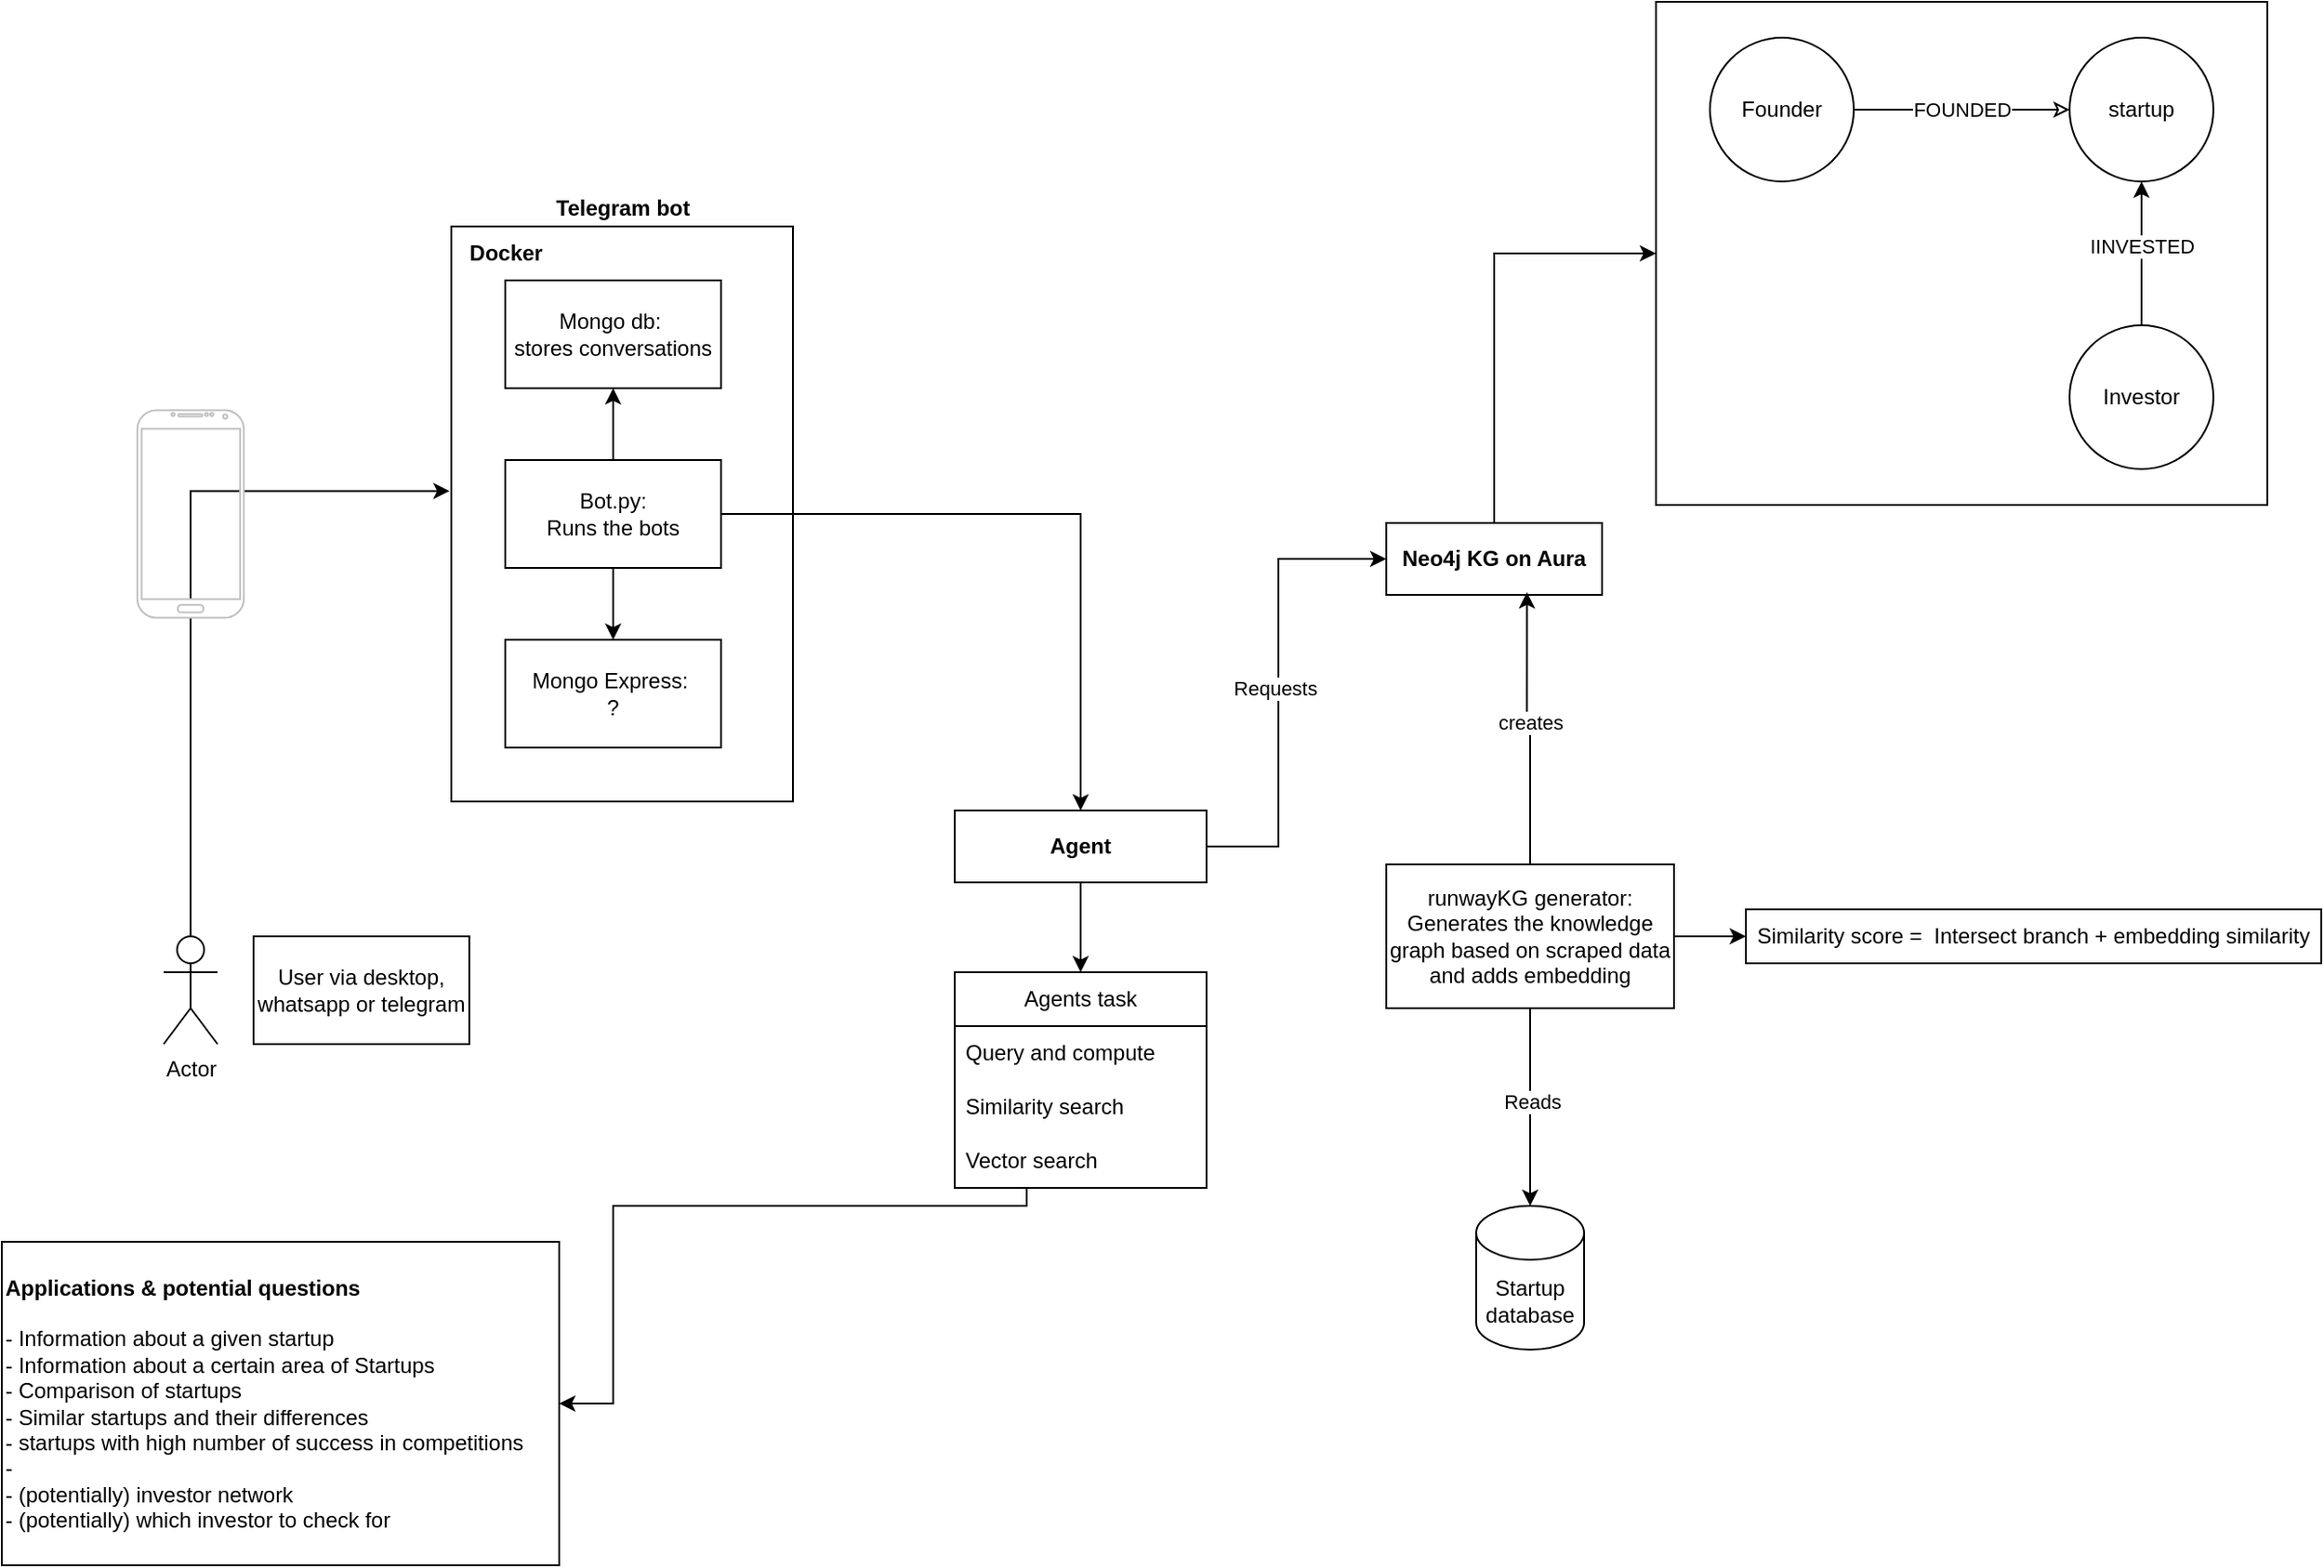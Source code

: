 <mxfile version="22.1.18" type="device">
  <diagram name="Page-1" id="3Zpte_X9BqrPisOfjW3j">
    <mxGraphModel dx="1500" dy="1024" grid="1" gridSize="10" guides="1" tooltips="1" connect="1" arrows="1" fold="1" page="1" pageScale="1" pageWidth="3000" pageHeight="5000" math="0" shadow="0">
      <root>
        <mxCell id="0" />
        <mxCell id="1" parent="0" />
        <mxCell id="eSZZyIgT1JlTyl9tGS1x-40" value="" style="whiteSpace=wrap;html=1;" vertex="1" parent="1">
          <mxGeometry x="970" y="50" width="340" height="280" as="geometry" />
        </mxCell>
        <mxCell id="eSZZyIgT1JlTyl9tGS1x-1" value="User via desktop, whatsapp or telegram" style="whiteSpace=wrap;html=1;" vertex="1" parent="1">
          <mxGeometry x="190" y="570" width="120" height="60" as="geometry" />
        </mxCell>
        <mxCell id="eSZZyIgT1JlTyl9tGS1x-2" value="Actor" style="shape=umlActor;verticalLabelPosition=bottom;verticalAlign=top;html=1;outlineConnect=0;" vertex="1" parent="1">
          <mxGeometry x="140" y="570" width="30" height="60" as="geometry" />
        </mxCell>
        <mxCell id="eSZZyIgT1JlTyl9tGS1x-8" value="" style="edgeStyle=orthogonalEdgeStyle;rounded=0;orthogonalLoop=1;jettySize=auto;html=1;" edge="1" parent="1" source="eSZZyIgT1JlTyl9tGS1x-6" target="eSZZyIgT1JlTyl9tGS1x-7">
          <mxGeometry relative="1" as="geometry">
            <Array as="points">
              <mxPoint x="760" y="520" />
              <mxPoint x="760" y="360" />
            </Array>
          </mxGeometry>
        </mxCell>
        <mxCell id="eSZZyIgT1JlTyl9tGS1x-16" value="Requests" style="edgeLabel;html=1;align=center;verticalAlign=middle;resizable=0;points=[];" vertex="1" connectable="0" parent="eSZZyIgT1JlTyl9tGS1x-8">
          <mxGeometry x="-0.014" y="2" relative="1" as="geometry">
            <mxPoint as="offset" />
          </mxGeometry>
        </mxCell>
        <mxCell id="eSZZyIgT1JlTyl9tGS1x-22" style="edgeStyle=orthogonalEdgeStyle;rounded=0;orthogonalLoop=1;jettySize=auto;html=1;entryX=0.5;entryY=0;entryDx=0;entryDy=0;" edge="1" parent="1" source="eSZZyIgT1JlTyl9tGS1x-6" target="eSZZyIgT1JlTyl9tGS1x-18">
          <mxGeometry relative="1" as="geometry" />
        </mxCell>
        <mxCell id="eSZZyIgT1JlTyl9tGS1x-6" value="&lt;b&gt;Agent&lt;/b&gt;" style="whiteSpace=wrap;html=1;" vertex="1" parent="1">
          <mxGeometry x="580" y="500" width="140" height="40" as="geometry" />
        </mxCell>
        <mxCell id="eSZZyIgT1JlTyl9tGS1x-41" style="edgeStyle=orthogonalEdgeStyle;rounded=0;orthogonalLoop=1;jettySize=auto;html=1;entryX=0;entryY=0.5;entryDx=0;entryDy=0;" edge="1" parent="1" source="eSZZyIgT1JlTyl9tGS1x-7" target="eSZZyIgT1JlTyl9tGS1x-40">
          <mxGeometry relative="1" as="geometry">
            <Array as="points">
              <mxPoint x="880" y="190" />
            </Array>
          </mxGeometry>
        </mxCell>
        <mxCell id="eSZZyIgT1JlTyl9tGS1x-7" value="&lt;b&gt;Neo4j KG on Aura&lt;/b&gt;" style="whiteSpace=wrap;html=1;" vertex="1" parent="1">
          <mxGeometry x="820" y="340" width="120" height="40" as="geometry" />
        </mxCell>
        <mxCell id="eSZZyIgT1JlTyl9tGS1x-25" value="" style="edgeStyle=orthogonalEdgeStyle;rounded=0;orthogonalLoop=1;jettySize=auto;html=1;" edge="1" parent="1" source="eSZZyIgT1JlTyl9tGS1x-14" target="eSZZyIgT1JlTyl9tGS1x-24">
          <mxGeometry relative="1" as="geometry" />
        </mxCell>
        <mxCell id="eSZZyIgT1JlTyl9tGS1x-14" value="runwayKG generator:&lt;br&gt;Generates the knowledge graph based on scraped data and adds embedding" style="whiteSpace=wrap;html=1;" vertex="1" parent="1">
          <mxGeometry x="820" y="530" width="160" height="80" as="geometry" />
        </mxCell>
        <mxCell id="eSZZyIgT1JlTyl9tGS1x-15" style="edgeStyle=orthogonalEdgeStyle;rounded=0;orthogonalLoop=1;jettySize=auto;html=1;entryX=0.652;entryY=0.964;entryDx=0;entryDy=0;entryPerimeter=0;" edge="1" parent="1" source="eSZZyIgT1JlTyl9tGS1x-14" target="eSZZyIgT1JlTyl9tGS1x-7">
          <mxGeometry relative="1" as="geometry" />
        </mxCell>
        <mxCell id="eSZZyIgT1JlTyl9tGS1x-17" value="creates" style="edgeLabel;html=1;align=center;verticalAlign=middle;resizable=0;points=[];" vertex="1" connectable="0" parent="eSZZyIgT1JlTyl9tGS1x-15">
          <mxGeometry x="0.056" y="-2" relative="1" as="geometry">
            <mxPoint as="offset" />
          </mxGeometry>
        </mxCell>
        <mxCell id="eSZZyIgT1JlTyl9tGS1x-26" style="edgeStyle=orthogonalEdgeStyle;rounded=0;orthogonalLoop=1;jettySize=auto;html=1;entryX=1;entryY=0.5;entryDx=0;entryDy=0;" edge="1" parent="1" source="eSZZyIgT1JlTyl9tGS1x-18" target="eSZZyIgT1JlTyl9tGS1x-23">
          <mxGeometry relative="1" as="geometry">
            <Array as="points">
              <mxPoint x="620" y="720" />
              <mxPoint x="390" y="720" />
              <mxPoint x="390" y="830" />
            </Array>
          </mxGeometry>
        </mxCell>
        <mxCell id="eSZZyIgT1JlTyl9tGS1x-18" value="Agents task" style="swimlane;fontStyle=0;childLayout=stackLayout;horizontal=1;startSize=30;horizontalStack=0;resizeParent=1;resizeParentMax=0;resizeLast=0;collapsible=1;marginBottom=0;whiteSpace=wrap;html=1;" vertex="1" parent="1">
          <mxGeometry x="580" y="590" width="140" height="120" as="geometry" />
        </mxCell>
        <mxCell id="eSZZyIgT1JlTyl9tGS1x-19" value="Query and compute" style="text;strokeColor=none;fillColor=none;align=left;verticalAlign=middle;spacingLeft=4;spacingRight=4;overflow=hidden;points=[[0,0.5],[1,0.5]];portConstraint=eastwest;rotatable=0;whiteSpace=wrap;html=1;" vertex="1" parent="eSZZyIgT1JlTyl9tGS1x-18">
          <mxGeometry y="30" width="140" height="30" as="geometry" />
        </mxCell>
        <mxCell id="eSZZyIgT1JlTyl9tGS1x-20" value="Similarity search" style="text;strokeColor=none;fillColor=none;align=left;verticalAlign=middle;spacingLeft=4;spacingRight=4;overflow=hidden;points=[[0,0.5],[1,0.5]];portConstraint=eastwest;rotatable=0;whiteSpace=wrap;html=1;" vertex="1" parent="eSZZyIgT1JlTyl9tGS1x-18">
          <mxGeometry y="60" width="140" height="30" as="geometry" />
        </mxCell>
        <mxCell id="eSZZyIgT1JlTyl9tGS1x-21" value="Vector search" style="text;strokeColor=none;fillColor=none;align=left;verticalAlign=middle;spacingLeft=4;spacingRight=4;overflow=hidden;points=[[0,0.5],[1,0.5]];portConstraint=eastwest;rotatable=0;whiteSpace=wrap;html=1;" vertex="1" parent="eSZZyIgT1JlTyl9tGS1x-18">
          <mxGeometry y="90" width="140" height="30" as="geometry" />
        </mxCell>
        <mxCell id="eSZZyIgT1JlTyl9tGS1x-23" value="&lt;b&gt;Applications &amp;amp; potential questions&lt;br&gt;&lt;/b&gt;&lt;br&gt;- Information about a given startup&lt;br&gt;- Information about a certain area of Startups&lt;br&gt;- Comparison of startups&lt;br&gt;- Similar startups and their differences&lt;br&gt;- startups with high number of success in competitions&lt;br&gt;-&amp;nbsp;&lt;br&gt;- (potentially) investor network&lt;br&gt;- (potentially) which investor to check for" style="whiteSpace=wrap;html=1;align=left;" vertex="1" parent="1">
          <mxGeometry x="50" y="740" width="310" height="180" as="geometry" />
        </mxCell>
        <mxCell id="eSZZyIgT1JlTyl9tGS1x-24" value="Similarity score =&amp;nbsp; Intersect branch + embedding similarity" style="whiteSpace=wrap;html=1;" vertex="1" parent="1">
          <mxGeometry x="1020" y="555" width="320" height="30" as="geometry" />
        </mxCell>
        <mxCell id="eSZZyIgT1JlTyl9tGS1x-30" value="" style="edgeStyle=orthogonalEdgeStyle;rounded=0;orthogonalLoop=1;jettySize=auto;html=1;startArrow=classic;startFill=0;endArrow=none;endFill=0;" edge="1" parent="1" source="eSZZyIgT1JlTyl9tGS1x-27" target="eSZZyIgT1JlTyl9tGS1x-29">
          <mxGeometry relative="1" as="geometry" />
        </mxCell>
        <mxCell id="eSZZyIgT1JlTyl9tGS1x-35" value="FOUNDED" style="edgeLabel;html=1;align=center;verticalAlign=middle;resizable=0;points=[];" vertex="1" connectable="0" parent="eSZZyIgT1JlTyl9tGS1x-30">
          <mxGeometry x="-0.1" y="-1" relative="1" as="geometry">
            <mxPoint x="-6" y="1" as="offset" />
          </mxGeometry>
        </mxCell>
        <mxCell id="eSZZyIgT1JlTyl9tGS1x-27" value="startup" style="ellipse;whiteSpace=wrap;html=1;" vertex="1" parent="1">
          <mxGeometry x="1200" y="70" width="80" height="80" as="geometry" />
        </mxCell>
        <mxCell id="eSZZyIgT1JlTyl9tGS1x-29" value="Founder" style="ellipse;whiteSpace=wrap;html=1;" vertex="1" parent="1">
          <mxGeometry x="1000" y="70" width="80" height="80" as="geometry" />
        </mxCell>
        <mxCell id="eSZZyIgT1JlTyl9tGS1x-33" style="edgeStyle=orthogonalEdgeStyle;rounded=0;orthogonalLoop=1;jettySize=auto;html=1;entryX=0.5;entryY=1;entryDx=0;entryDy=0;" edge="1" parent="1" source="eSZZyIgT1JlTyl9tGS1x-31" target="eSZZyIgT1JlTyl9tGS1x-27">
          <mxGeometry relative="1" as="geometry" />
        </mxCell>
        <mxCell id="eSZZyIgT1JlTyl9tGS1x-34" value="IINVESTED" style="edgeLabel;html=1;align=center;verticalAlign=middle;resizable=0;points=[];" vertex="1" connectable="0" parent="eSZZyIgT1JlTyl9tGS1x-33">
          <mxGeometry x="0.109" relative="1" as="geometry">
            <mxPoint as="offset" />
          </mxGeometry>
        </mxCell>
        <mxCell id="eSZZyIgT1JlTyl9tGS1x-31" value="Investor" style="ellipse;whiteSpace=wrap;html=1;" vertex="1" parent="1">
          <mxGeometry x="1200" y="230" width="80" height="80" as="geometry" />
        </mxCell>
        <mxCell id="eSZZyIgT1JlTyl9tGS1x-42" value="Startup database" style="shape=cylinder3;whiteSpace=wrap;html=1;boundedLbl=1;backgroundOutline=1;size=15;" vertex="1" parent="1">
          <mxGeometry x="870" y="720" width="60" height="80" as="geometry" />
        </mxCell>
        <mxCell id="eSZZyIgT1JlTyl9tGS1x-44" style="edgeStyle=orthogonalEdgeStyle;rounded=0;orthogonalLoop=1;jettySize=auto;html=1;entryX=0.5;entryY=0;entryDx=0;entryDy=0;entryPerimeter=0;" edge="1" parent="1" source="eSZZyIgT1JlTyl9tGS1x-14" target="eSZZyIgT1JlTyl9tGS1x-42">
          <mxGeometry relative="1" as="geometry" />
        </mxCell>
        <mxCell id="eSZZyIgT1JlTyl9tGS1x-45" value="Reads" style="edgeLabel;html=1;align=center;verticalAlign=middle;resizable=0;points=[];" vertex="1" connectable="0" parent="eSZZyIgT1JlTyl9tGS1x-44">
          <mxGeometry x="-0.052" y="1" relative="1" as="geometry">
            <mxPoint as="offset" />
          </mxGeometry>
        </mxCell>
        <mxCell id="eSZZyIgT1JlTyl9tGS1x-48" value="" style="whiteSpace=wrap;html=1;" vertex="1" parent="1">
          <mxGeometry x="300" y="175" width="190" height="320" as="geometry" />
        </mxCell>
        <mxCell id="eSZZyIgT1JlTyl9tGS1x-49" value="&lt;b&gt;Telegram bot&lt;/b&gt;" style="text;html=1;align=center;verticalAlign=middle;resizable=0;points=[];autosize=1;strokeColor=none;fillColor=none;" vertex="1" parent="1">
          <mxGeometry x="345" y="150" width="100" height="30" as="geometry" />
        </mxCell>
        <mxCell id="eSZZyIgT1JlTyl9tGS1x-50" value="Mongo db:&amp;nbsp;&lt;br&gt;stores conversations" style="whiteSpace=wrap;html=1;" vertex="1" parent="1">
          <mxGeometry x="330" y="205" width="120" height="60" as="geometry" />
        </mxCell>
        <mxCell id="eSZZyIgT1JlTyl9tGS1x-53" style="edgeStyle=orthogonalEdgeStyle;rounded=0;orthogonalLoop=1;jettySize=auto;html=1;entryX=0.5;entryY=0;entryDx=0;entryDy=0;" edge="1" parent="1" source="eSZZyIgT1JlTyl9tGS1x-51" target="eSZZyIgT1JlTyl9tGS1x-6">
          <mxGeometry relative="1" as="geometry" />
        </mxCell>
        <mxCell id="eSZZyIgT1JlTyl9tGS1x-54" style="edgeStyle=orthogonalEdgeStyle;rounded=0;orthogonalLoop=1;jettySize=auto;html=1;entryX=0.5;entryY=1;entryDx=0;entryDy=0;" edge="1" parent="1" source="eSZZyIgT1JlTyl9tGS1x-51" target="eSZZyIgT1JlTyl9tGS1x-50">
          <mxGeometry relative="1" as="geometry" />
        </mxCell>
        <mxCell id="eSZZyIgT1JlTyl9tGS1x-55" style="edgeStyle=orthogonalEdgeStyle;rounded=0;orthogonalLoop=1;jettySize=auto;html=1;entryX=0.5;entryY=0;entryDx=0;entryDy=0;" edge="1" parent="1" source="eSZZyIgT1JlTyl9tGS1x-51" target="eSZZyIgT1JlTyl9tGS1x-52">
          <mxGeometry relative="1" as="geometry" />
        </mxCell>
        <mxCell id="eSZZyIgT1JlTyl9tGS1x-51" value="Bot.py:&lt;br&gt;Runs the bots" style="whiteSpace=wrap;html=1;" vertex="1" parent="1">
          <mxGeometry x="330" y="305" width="120" height="60" as="geometry" />
        </mxCell>
        <mxCell id="eSZZyIgT1JlTyl9tGS1x-52" value="Mongo Express:&amp;nbsp;&lt;br&gt;?" style="whiteSpace=wrap;html=1;" vertex="1" parent="1">
          <mxGeometry x="330" y="405" width="120" height="60" as="geometry" />
        </mxCell>
        <mxCell id="eSZZyIgT1JlTyl9tGS1x-56" value="&lt;b&gt;Docker&lt;/b&gt;" style="text;html=1;align=center;verticalAlign=middle;resizable=0;points=[];autosize=1;strokeColor=none;fillColor=none;" vertex="1" parent="1">
          <mxGeometry x="300" y="175" width="60" height="30" as="geometry" />
        </mxCell>
        <mxCell id="eSZZyIgT1JlTyl9tGS1x-57" style="edgeStyle=orthogonalEdgeStyle;rounded=0;orthogonalLoop=1;jettySize=auto;html=1;entryX=-0.005;entryY=0.46;entryDx=0;entryDy=0;entryPerimeter=0;" edge="1" parent="1" source="eSZZyIgT1JlTyl9tGS1x-2" target="eSZZyIgT1JlTyl9tGS1x-48">
          <mxGeometry relative="1" as="geometry">
            <Array as="points">
              <mxPoint x="155" y="322" />
            </Array>
          </mxGeometry>
        </mxCell>
        <mxCell id="eSZZyIgT1JlTyl9tGS1x-58" value="" style="verticalLabelPosition=bottom;verticalAlign=top;html=1;shadow=0;dashed=0;strokeWidth=1;shape=mxgraph.android.phone2;strokeColor=#c0c0c0;" vertex="1" parent="1">
          <mxGeometry x="125.39" y="277.25" width="59.23" height="115.5" as="geometry" />
        </mxCell>
      </root>
    </mxGraphModel>
  </diagram>
</mxfile>
